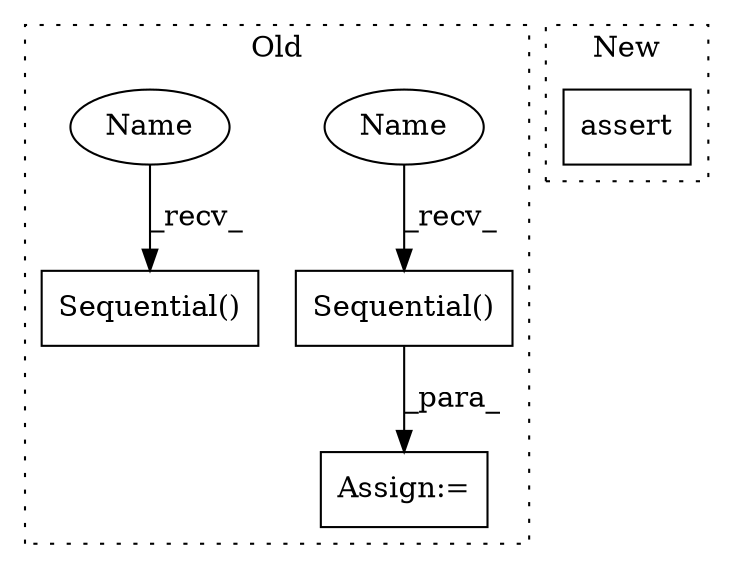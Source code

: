digraph G {
subgraph cluster0 {
1 [label="Sequential()" a="75" s="2719,2870" l="27,10" shape="box"];
3 [label="Assign:=" a="68" s="2716" l="3" shape="box"];
4 [label="Sequential()" a="75" s="2902,3053" l="27,10" shape="box"];
5 [label="Name" a="87" s="2719" l="2" shape="ellipse"];
6 [label="Name" a="87" s="2902" l="2" shape="ellipse"];
label = "Old";
style="dotted";
}
subgraph cluster1 {
2 [label="assert" a="65" s="2961" l="7" shape="box"];
label = "New";
style="dotted";
}
1 -> 3 [label="_para_"];
5 -> 1 [label="_recv_"];
6 -> 4 [label="_recv_"];
}